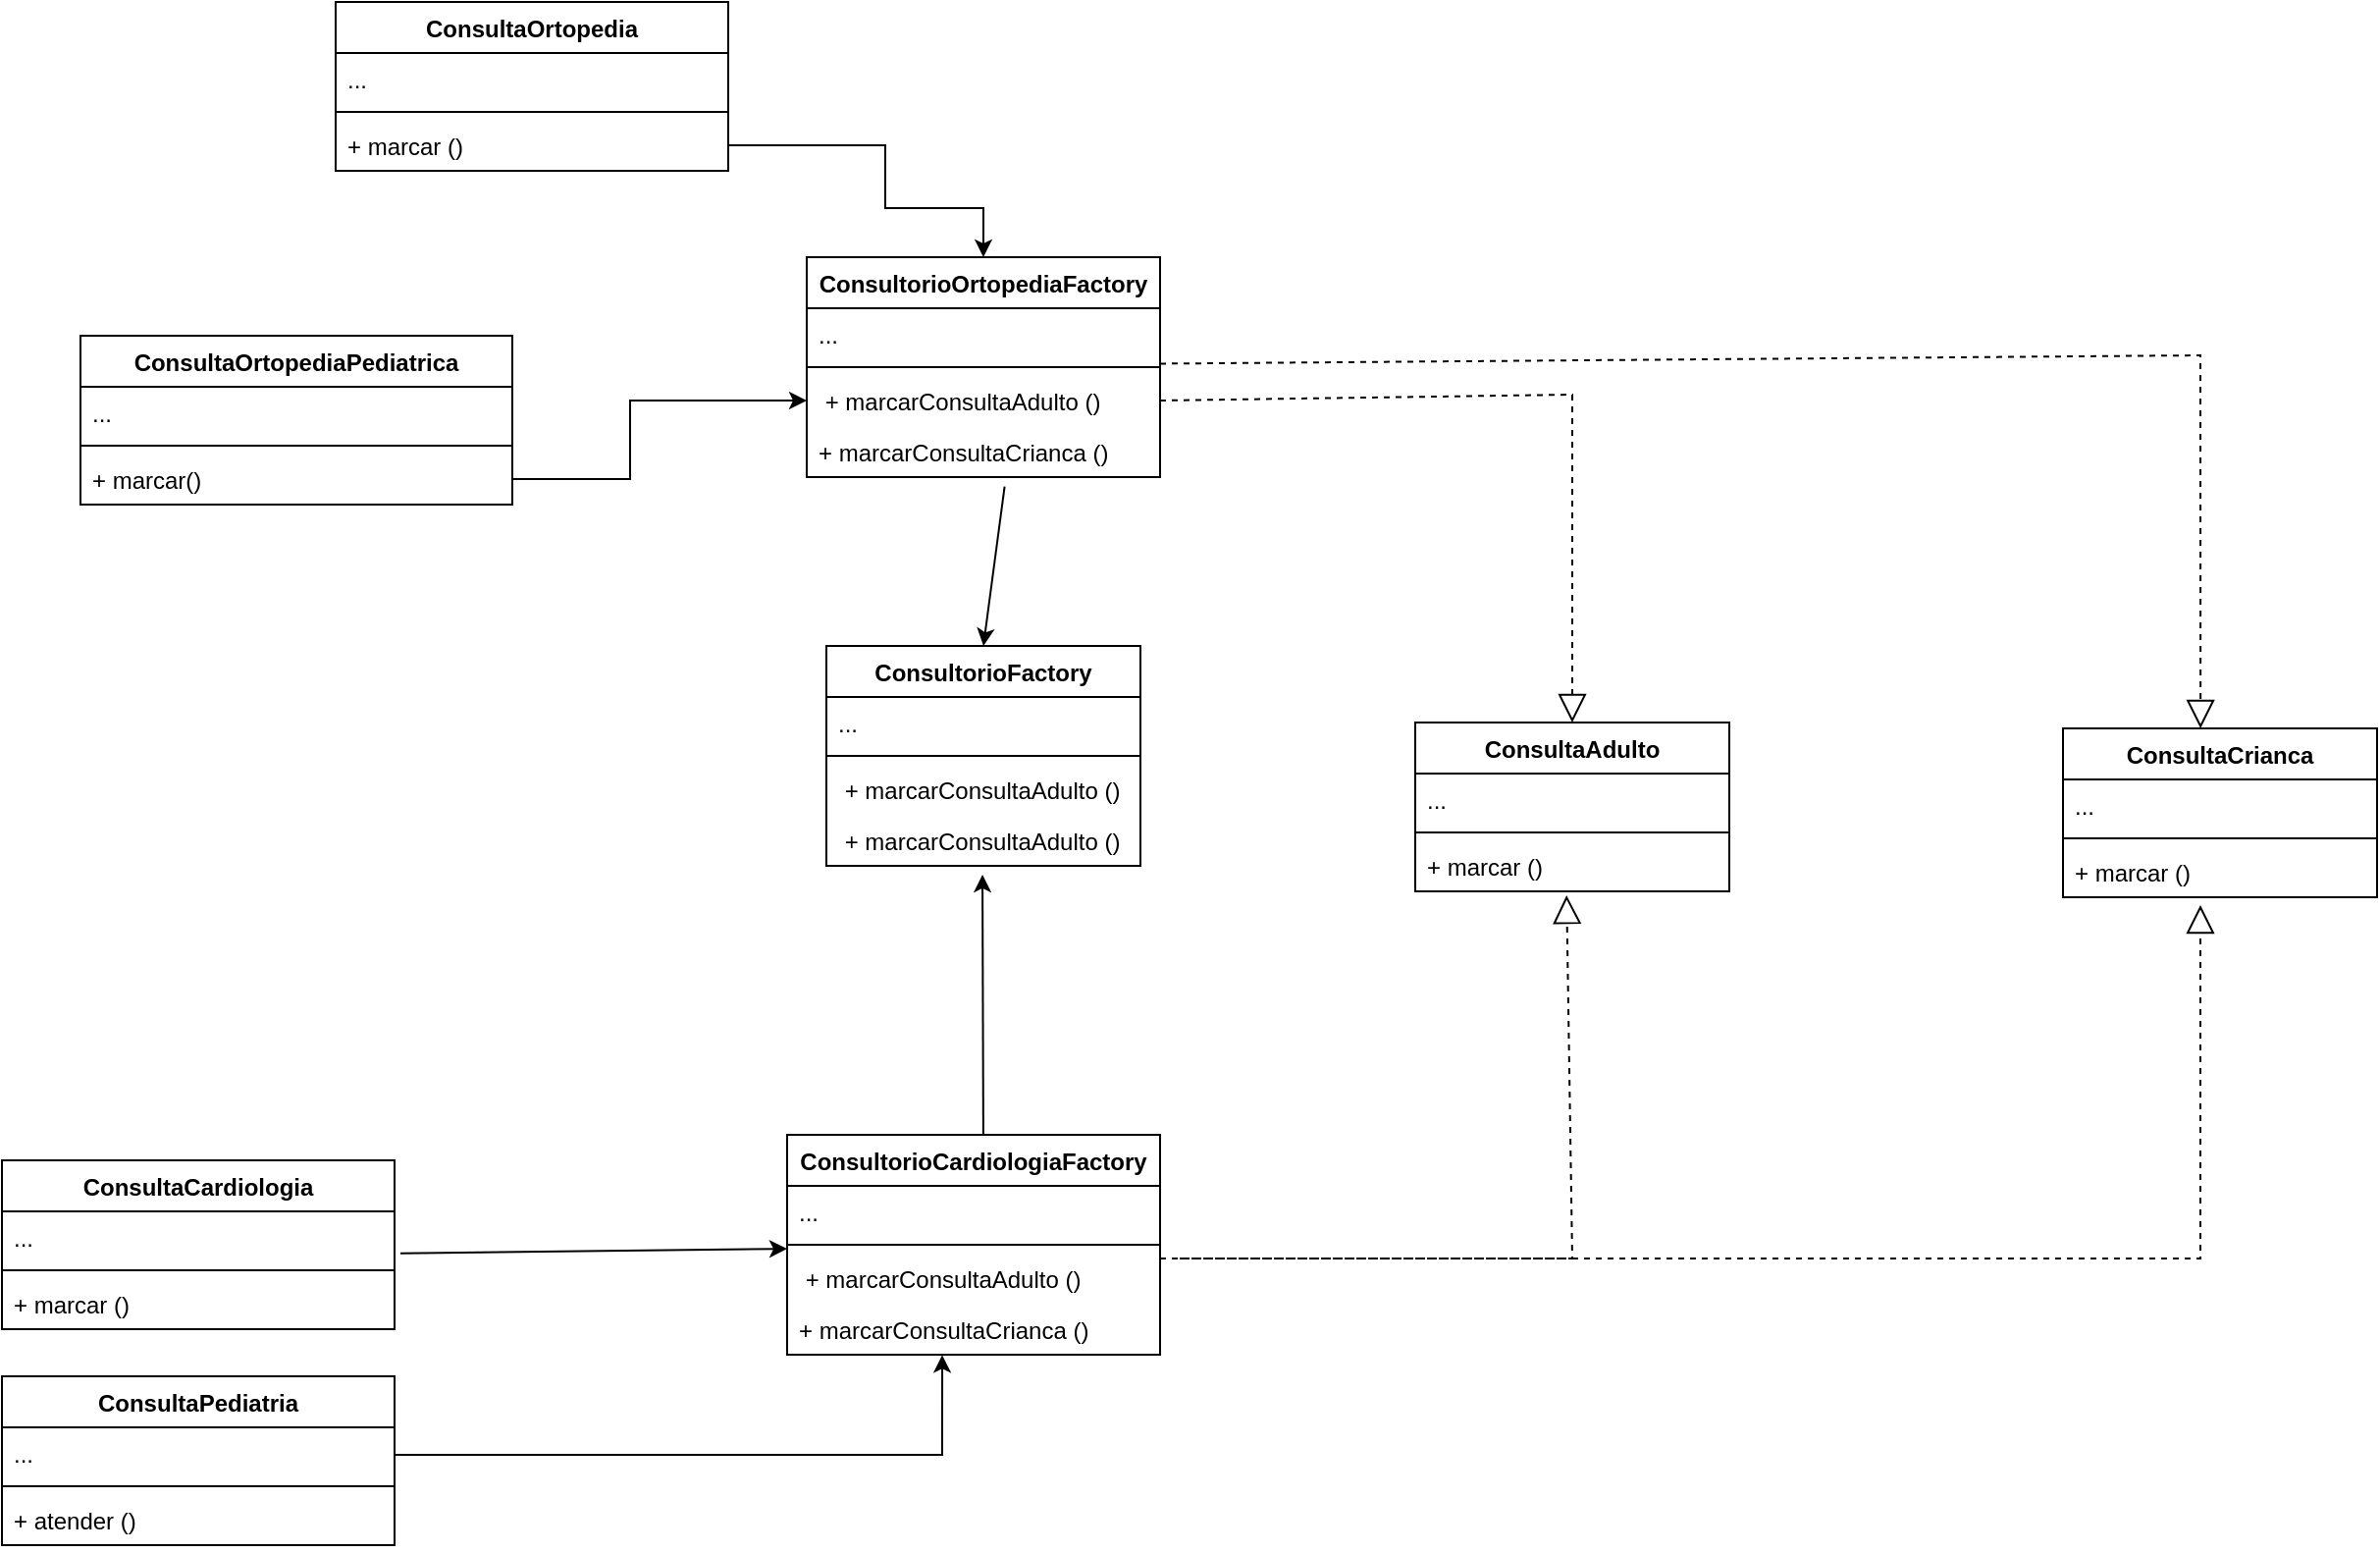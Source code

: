 <mxfile version="17.2.5" type="device"><diagram id="neRmSVkCWDpsTt_u2epY" name="Page-1"><mxGraphModel dx="1422" dy="705" grid="1" gridSize="10" guides="1" tooltips="1" connect="1" arrows="1" fold="1" page="1" pageScale="1" pageWidth="3300" pageHeight="4681" math="0" shadow="0"><root><mxCell id="0"/><mxCell id="1" parent="0"/><mxCell id="c0ntZ2Om7PLKNhBNde8K-62" value="" style="endArrow=classic;html=1;rounded=0;exitX=0.5;exitY=0;exitDx=0;exitDy=0;entryX=0.497;entryY=1.172;entryDx=0;entryDy=0;entryPerimeter=0;" parent="1" target="c0ntZ2Om7PLKNhBNde8K-107" edge="1"><mxGeometry width="50" height="50" relative="1" as="geometry"><mxPoint x="1500" y="800" as="sourcePoint"/><mxPoint x="1500" y="640" as="targetPoint"/><Array as="points"/></mxGeometry></mxCell><mxCell id="c0ntZ2Om7PLKNhBNde8K-63" value="" style="endArrow=classic;html=1;rounded=0;entryX=0.5;entryY=0;entryDx=0;entryDy=0;exitX=0.56;exitY=1.186;exitDx=0;exitDy=0;exitPerimeter=0;" parent="1" source="c0ntZ2Om7PLKNhBNde8K-112" target="c0ntZ2Om7PLKNhBNde8K-102" edge="1"><mxGeometry width="50" height="50" relative="1" as="geometry"><mxPoint x="1510" y="460" as="sourcePoint"/><mxPoint x="1500" y="550" as="targetPoint"/><Array as="points"/></mxGeometry></mxCell><mxCell id="c0ntZ2Om7PLKNhBNde8K-66" value="" style="edgeStyle=segmentEdgeStyle;endArrow=classic;html=1;rounded=0;entryX=0.416;entryY=1.007;entryDx=0;entryDy=0;entryPerimeter=0;exitX=1;exitY=0.5;exitDx=0;exitDy=0;" parent="1" target="c0ntZ2Om7PLKNhBNde8K-116" edge="1" source="c0ntZ2Om7PLKNhBNde8K-99"><mxGeometry width="50" height="50" relative="1" as="geometry"><mxPoint x="1250" y="930" as="sourcePoint"/><mxPoint x="1500.2" y="892.46" as="targetPoint"/><Array as="points"><mxPoint x="1200" y="950"/><mxPoint x="1479" y="950"/></Array></mxGeometry></mxCell><mxCell id="c0ntZ2Om7PLKNhBNde8K-67" value="" style="endArrow=classic;html=1;rounded=0;exitX=1.015;exitY=0.824;exitDx=0;exitDy=0;exitPerimeter=0;entryX=0;entryY=0.5;entryDx=0;entryDy=0;" parent="1" source="c0ntZ2Om7PLKNhBNde8K-95" edge="1"><mxGeometry width="50" height="50" relative="1" as="geometry"><mxPoint x="1209.37" y="847.77" as="sourcePoint"/><mxPoint x="1400" y="845" as="targetPoint"/></mxGeometry></mxCell><mxCell id="c0ntZ2Om7PLKNhBNde8K-73" style="edgeStyle=orthogonalEdgeStyle;rounded=0;orthogonalLoop=1;jettySize=auto;html=1;entryX=0;entryY=0.5;entryDx=0;entryDy=0;exitX=1;exitY=0.5;exitDx=0;exitDy=0;" parent="1" target="c0ntZ2Om7PLKNhBNde8K-111" edge="1" source="c0ntZ2Om7PLKNhBNde8K-89"><mxGeometry relative="1" as="geometry"><mxPoint x="1310" y="460" as="sourcePoint"/><mxPoint x="1400" y="415" as="targetPoint"/><Array as="points"><mxPoint x="1320" y="453"/><mxPoint x="1320" y="413"/></Array></mxGeometry></mxCell><mxCell id="c0ntZ2Om7PLKNhBNde8K-72" style="edgeStyle=orthogonalEdgeStyle;rounded=0;orthogonalLoop=1;jettySize=auto;html=1;exitX=1;exitY=0.5;exitDx=0;exitDy=0;" parent="1" edge="1" source="c0ntZ2Om7PLKNhBNde8K-93"><mxGeometry relative="1" as="geometry"><mxPoint x="1210" y="315.059" as="sourcePoint"/><mxPoint x="1500" y="340" as="targetPoint"/><Array as="points"><mxPoint x="1450" y="283"/><mxPoint x="1450" y="315"/><mxPoint x="1500" y="315"/></Array></mxGeometry></mxCell><mxCell id="c0ntZ2Om7PLKNhBNde8K-76" value="" style="endArrow=block;dashed=1;endFill=0;endSize=12;html=1;rounded=0;entryX=0.482;entryY=1.079;entryDx=0;entryDy=0;entryPerimeter=0;" parent="1" target="c0ntZ2Om7PLKNhBNde8K-121" edge="1"><mxGeometry width="160" relative="1" as="geometry"><mxPoint x="1600" y="850" as="sourcePoint"/><mxPoint x="1800" y="650" as="targetPoint"/><Array as="points"><mxPoint x="1800" y="850"/></Array></mxGeometry></mxCell><mxCell id="c0ntZ2Om7PLKNhBNde8K-78" value="" style="endArrow=block;dashed=1;endFill=0;endSize=12;html=1;rounded=0;" parent="1" edge="1"><mxGeometry width="160" relative="1" as="geometry"><mxPoint x="1590" y="850" as="sourcePoint"/><mxPoint x="2120" y="670" as="targetPoint"/><Array as="points"><mxPoint x="2120" y="850"/></Array></mxGeometry></mxCell><mxCell id="c0ntZ2Om7PLKNhBNde8K-79" value="" style="endArrow=block;dashed=1;endFill=0;endSize=12;html=1;rounded=0;exitX=1;exitY=0.5;exitDx=0;exitDy=0;entryX=0.5;entryY=0;entryDx=0;entryDy=0;" parent="1" source="c0ntZ2Om7PLKNhBNde8K-111" target="c0ntZ2Om7PLKNhBNde8K-118" edge="1"><mxGeometry width="160" relative="1" as="geometry"><mxPoint x="1603.4" y="394.24" as="sourcePoint"/><mxPoint x="1800" y="588.92" as="targetPoint"/><Array as="points"><mxPoint x="1800" y="410"/></Array></mxGeometry></mxCell><mxCell id="c0ntZ2Om7PLKNhBNde8K-80" value="" style="endArrow=block;dashed=1;endFill=0;endSize=12;html=1;rounded=0;exitX=1;exitY=1.086;exitDx=0;exitDy=0;exitPerimeter=0;entryX=0.438;entryY=0;entryDx=0;entryDy=0;entryPerimeter=0;" parent="1" source="c0ntZ2Om7PLKNhBNde8K-109" target="c0ntZ2Om7PLKNhBNde8K-122" edge="1"><mxGeometry width="160" relative="1" as="geometry"><mxPoint x="1601.2" y="394.24" as="sourcePoint"/><mxPoint x="2120" y="590.12" as="targetPoint"/><Array as="points"><mxPoint x="2120" y="390"/></Array></mxGeometry></mxCell><mxCell id="c0ntZ2Om7PLKNhBNde8K-86" value="ConsultaOrtopediaPediatrica" style="swimlane;fontStyle=1;align=center;verticalAlign=top;childLayout=stackLayout;horizontal=1;startSize=26;horizontalStack=0;resizeParent=1;resizeParentMax=0;resizeLast=0;collapsible=1;marginBottom=0;" parent="1" vertex="1"><mxGeometry x="1040" y="380" width="220" height="86" as="geometry"/></mxCell><mxCell id="c0ntZ2Om7PLKNhBNde8K-87" value="..." style="text;strokeColor=none;fillColor=none;align=left;verticalAlign=top;spacingLeft=4;spacingRight=4;overflow=hidden;rotatable=0;points=[[0,0.5],[1,0.5]];portConstraint=eastwest;" parent="c0ntZ2Om7PLKNhBNde8K-86" vertex="1"><mxGeometry y="26" width="220" height="26" as="geometry"/></mxCell><mxCell id="c0ntZ2Om7PLKNhBNde8K-88" value="" style="line;strokeWidth=1;fillColor=none;align=left;verticalAlign=middle;spacingTop=-1;spacingLeft=3;spacingRight=3;rotatable=0;labelPosition=right;points=[];portConstraint=eastwest;" parent="c0ntZ2Om7PLKNhBNde8K-86" vertex="1"><mxGeometry y="52" width="220" height="8" as="geometry"/></mxCell><mxCell id="c0ntZ2Om7PLKNhBNde8K-89" value="+ marcar()" style="text;strokeColor=none;fillColor=none;align=left;verticalAlign=top;spacingLeft=4;spacingRight=4;overflow=hidden;rotatable=0;points=[[0,0.5],[1,0.5]];portConstraint=eastwest;" parent="c0ntZ2Om7PLKNhBNde8K-86" vertex="1"><mxGeometry y="60" width="220" height="26" as="geometry"/></mxCell><mxCell id="c0ntZ2Om7PLKNhBNde8K-90" value="ConsultaOrtopedia" style="swimlane;fontStyle=1;align=center;verticalAlign=top;childLayout=stackLayout;horizontal=1;startSize=26;horizontalStack=0;resizeParent=1;resizeParentMax=0;resizeLast=0;collapsible=1;marginBottom=0;" parent="1" vertex="1"><mxGeometry x="1170" y="210" width="200" height="86" as="geometry"/></mxCell><mxCell id="c0ntZ2Om7PLKNhBNde8K-91" value="..." style="text;strokeColor=none;fillColor=none;align=left;verticalAlign=top;spacingLeft=4;spacingRight=4;overflow=hidden;rotatable=0;points=[[0,0.5],[1,0.5]];portConstraint=eastwest;" parent="c0ntZ2Om7PLKNhBNde8K-90" vertex="1"><mxGeometry y="26" width="200" height="26" as="geometry"/></mxCell><mxCell id="c0ntZ2Om7PLKNhBNde8K-92" value="" style="line;strokeWidth=1;fillColor=none;align=left;verticalAlign=middle;spacingTop=-1;spacingLeft=3;spacingRight=3;rotatable=0;labelPosition=right;points=[];portConstraint=eastwest;" parent="c0ntZ2Om7PLKNhBNde8K-90" vertex="1"><mxGeometry y="52" width="200" height="8" as="geometry"/></mxCell><mxCell id="c0ntZ2Om7PLKNhBNde8K-93" value="+ marcar ()" style="text;strokeColor=none;fillColor=none;align=left;verticalAlign=top;spacingLeft=4;spacingRight=4;overflow=hidden;rotatable=0;points=[[0,0.5],[1,0.5]];portConstraint=eastwest;" parent="c0ntZ2Om7PLKNhBNde8K-90" vertex="1"><mxGeometry y="60" width="200" height="26" as="geometry"/></mxCell><mxCell id="c0ntZ2Om7PLKNhBNde8K-94" value="ConsultaCardiologia" style="swimlane;fontStyle=1;align=center;verticalAlign=top;childLayout=stackLayout;horizontal=1;startSize=26;horizontalStack=0;resizeParent=1;resizeParentMax=0;resizeLast=0;collapsible=1;marginBottom=0;" parent="1" vertex="1"><mxGeometry x="1000" y="800" width="200" height="86" as="geometry"/></mxCell><mxCell id="c0ntZ2Om7PLKNhBNde8K-95" value="..." style="text;strokeColor=none;fillColor=none;align=left;verticalAlign=top;spacingLeft=4;spacingRight=4;overflow=hidden;rotatable=0;points=[[0,0.5],[1,0.5]];portConstraint=eastwest;" parent="c0ntZ2Om7PLKNhBNde8K-94" vertex="1"><mxGeometry y="26" width="200" height="26" as="geometry"/></mxCell><mxCell id="c0ntZ2Om7PLKNhBNde8K-96" value="" style="line;strokeWidth=1;fillColor=none;align=left;verticalAlign=middle;spacingTop=-1;spacingLeft=3;spacingRight=3;rotatable=0;labelPosition=right;points=[];portConstraint=eastwest;" parent="c0ntZ2Om7PLKNhBNde8K-94" vertex="1"><mxGeometry y="52" width="200" height="8" as="geometry"/></mxCell><mxCell id="c0ntZ2Om7PLKNhBNde8K-97" value="+ marcar ()" style="text;strokeColor=none;fillColor=none;align=left;verticalAlign=top;spacingLeft=4;spacingRight=4;overflow=hidden;rotatable=0;points=[[0,0.5],[1,0.5]];portConstraint=eastwest;" parent="c0ntZ2Om7PLKNhBNde8K-94" vertex="1"><mxGeometry y="60" width="200" height="26" as="geometry"/></mxCell><mxCell id="c0ntZ2Om7PLKNhBNde8K-98" value="ConsultaPediatria" style="swimlane;fontStyle=1;align=center;verticalAlign=top;childLayout=stackLayout;horizontal=1;startSize=26;horizontalStack=0;resizeParent=1;resizeParentMax=0;resizeLast=0;collapsible=1;marginBottom=0;" parent="1" vertex="1"><mxGeometry x="1000" y="910" width="200" height="86" as="geometry"/></mxCell><mxCell id="c0ntZ2Om7PLKNhBNde8K-99" value="..." style="text;strokeColor=none;fillColor=none;align=left;verticalAlign=top;spacingLeft=4;spacingRight=4;overflow=hidden;rotatable=0;points=[[0,0.5],[1,0.5]];portConstraint=eastwest;" parent="c0ntZ2Om7PLKNhBNde8K-98" vertex="1"><mxGeometry y="26" width="200" height="26" as="geometry"/></mxCell><mxCell id="c0ntZ2Om7PLKNhBNde8K-100" value="" style="line;strokeWidth=1;fillColor=none;align=left;verticalAlign=middle;spacingTop=-1;spacingLeft=3;spacingRight=3;rotatable=0;labelPosition=right;points=[];portConstraint=eastwest;" parent="c0ntZ2Om7PLKNhBNde8K-98" vertex="1"><mxGeometry y="52" width="200" height="8" as="geometry"/></mxCell><mxCell id="c0ntZ2Om7PLKNhBNde8K-101" value="+ atender ()" style="text;strokeColor=none;fillColor=none;align=left;verticalAlign=top;spacingLeft=4;spacingRight=4;overflow=hidden;rotatable=0;points=[[0,0.5],[1,0.5]];portConstraint=eastwest;" parent="c0ntZ2Om7PLKNhBNde8K-98" vertex="1"><mxGeometry y="60" width="200" height="26" as="geometry"/></mxCell><mxCell id="c0ntZ2Om7PLKNhBNde8K-102" value="ConsultorioFactory" style="swimlane;fontStyle=1;align=center;verticalAlign=top;childLayout=stackLayout;horizontal=1;startSize=26;horizontalStack=0;resizeParent=1;resizeParentMax=0;resizeLast=0;collapsible=1;marginBottom=0;" parent="1" vertex="1"><mxGeometry x="1420" y="538" width="160" height="112" as="geometry"/></mxCell><mxCell id="c0ntZ2Om7PLKNhBNde8K-103" value="..." style="text;strokeColor=none;fillColor=none;align=left;verticalAlign=top;spacingLeft=4;spacingRight=4;overflow=hidden;rotatable=0;points=[[0,0.5],[1,0.5]];portConstraint=eastwest;" parent="c0ntZ2Om7PLKNhBNde8K-102" vertex="1"><mxGeometry y="26" width="160" height="26" as="geometry"/></mxCell><mxCell id="c0ntZ2Om7PLKNhBNde8K-104" value="" style="line;strokeWidth=1;fillColor=none;align=left;verticalAlign=middle;spacingTop=-1;spacingLeft=3;spacingRight=3;rotatable=0;labelPosition=right;points=[];portConstraint=eastwest;" parent="c0ntZ2Om7PLKNhBNde8K-102" vertex="1"><mxGeometry y="52" width="160" height="8" as="geometry"/></mxCell><mxCell id="c0ntZ2Om7PLKNhBNde8K-105" value=" + marcarConsultaAdulto ()" style="text;strokeColor=none;fillColor=none;align=left;verticalAlign=top;spacingLeft=4;spacingRight=4;overflow=hidden;rotatable=0;points=[[0,0.5],[1,0.5]];portConstraint=eastwest;" parent="c0ntZ2Om7PLKNhBNde8K-102" vertex="1"><mxGeometry y="60" width="160" height="26" as="geometry"/></mxCell><mxCell id="c0ntZ2Om7PLKNhBNde8K-107" value=" + marcarConsultaAdulto ()" style="text;strokeColor=none;fillColor=none;align=left;verticalAlign=top;spacingLeft=4;spacingRight=4;overflow=hidden;rotatable=0;points=[[0,0.5],[1,0.5]];portConstraint=eastwest;" parent="c0ntZ2Om7PLKNhBNde8K-102" vertex="1"><mxGeometry y="86" width="160" height="26" as="geometry"/></mxCell><mxCell id="c0ntZ2Om7PLKNhBNde8K-108" value="ConsultorioOrtopediaFactory" style="swimlane;fontStyle=1;align=center;verticalAlign=top;childLayout=stackLayout;horizontal=1;startSize=26;horizontalStack=0;resizeParent=1;resizeParentMax=0;resizeLast=0;collapsible=1;marginBottom=0;" parent="1" vertex="1"><mxGeometry x="1410" y="340" width="180" height="112" as="geometry"/></mxCell><mxCell id="c0ntZ2Om7PLKNhBNde8K-109" value="..." style="text;strokeColor=none;fillColor=none;align=left;verticalAlign=top;spacingLeft=4;spacingRight=4;overflow=hidden;rotatable=0;points=[[0,0.5],[1,0.5]];portConstraint=eastwest;" parent="c0ntZ2Om7PLKNhBNde8K-108" vertex="1"><mxGeometry y="26" width="180" height="26" as="geometry"/></mxCell><mxCell id="c0ntZ2Om7PLKNhBNde8K-110" value="" style="line;strokeWidth=1;fillColor=none;align=left;verticalAlign=middle;spacingTop=-1;spacingLeft=3;spacingRight=3;rotatable=0;labelPosition=right;points=[];portConstraint=eastwest;" parent="c0ntZ2Om7PLKNhBNde8K-108" vertex="1"><mxGeometry y="52" width="180" height="8" as="geometry"/></mxCell><mxCell id="c0ntZ2Om7PLKNhBNde8K-111" value=" + marcarConsultaAdulto ()" style="text;strokeColor=none;fillColor=none;align=left;verticalAlign=top;spacingLeft=4;spacingRight=4;overflow=hidden;rotatable=0;points=[[0,0.5],[1,0.5]];portConstraint=eastwest;" parent="c0ntZ2Om7PLKNhBNde8K-108" vertex="1"><mxGeometry y="60" width="180" height="26" as="geometry"/></mxCell><mxCell id="c0ntZ2Om7PLKNhBNde8K-112" value="+ marcarConsultaCrianca ()" style="text;strokeColor=none;fillColor=none;align=left;verticalAlign=top;spacingLeft=4;spacingRight=4;overflow=hidden;rotatable=0;points=[[0,0.5],[1,0.5]];portConstraint=eastwest;" parent="c0ntZ2Om7PLKNhBNde8K-108" vertex="1"><mxGeometry y="86" width="180" height="26" as="geometry"/></mxCell><mxCell id="c0ntZ2Om7PLKNhBNde8K-113" value="ConsultorioCardiologiaFactory" style="swimlane;fontStyle=1;align=center;verticalAlign=top;childLayout=stackLayout;horizontal=1;startSize=26;horizontalStack=0;resizeParent=1;resizeParentMax=0;resizeLast=0;collapsible=1;marginBottom=0;" parent="1" vertex="1"><mxGeometry x="1400" y="787" width="190" height="112" as="geometry"/></mxCell><mxCell id="c0ntZ2Om7PLKNhBNde8K-114" value="..." style="text;strokeColor=none;fillColor=none;align=left;verticalAlign=top;spacingLeft=4;spacingRight=4;overflow=hidden;rotatable=0;points=[[0,0.5],[1,0.5]];portConstraint=eastwest;" parent="c0ntZ2Om7PLKNhBNde8K-113" vertex="1"><mxGeometry y="26" width="190" height="26" as="geometry"/></mxCell><mxCell id="c0ntZ2Om7PLKNhBNde8K-115" value="" style="line;strokeWidth=1;fillColor=none;align=left;verticalAlign=middle;spacingTop=-1;spacingLeft=3;spacingRight=3;rotatable=0;labelPosition=right;points=[];portConstraint=eastwest;" parent="c0ntZ2Om7PLKNhBNde8K-113" vertex="1"><mxGeometry y="52" width="190" height="8" as="geometry"/></mxCell><mxCell id="c0ntZ2Om7PLKNhBNde8K-117" value=" + marcarConsultaAdulto ()" style="text;strokeColor=none;fillColor=none;align=left;verticalAlign=top;spacingLeft=4;spacingRight=4;overflow=hidden;rotatable=0;points=[[0,0.5],[1,0.5]];portConstraint=eastwest;" parent="c0ntZ2Om7PLKNhBNde8K-113" vertex="1"><mxGeometry y="60" width="190" height="26" as="geometry"/></mxCell><mxCell id="c0ntZ2Om7PLKNhBNde8K-116" value="+ marcarConsultaCrianca ()" style="text;strokeColor=none;fillColor=none;align=left;verticalAlign=top;spacingLeft=4;spacingRight=4;overflow=hidden;rotatable=0;points=[[0,0.5],[1,0.5]];portConstraint=eastwest;" parent="c0ntZ2Om7PLKNhBNde8K-113" vertex="1"><mxGeometry y="86" width="190" height="26" as="geometry"/></mxCell><mxCell id="c0ntZ2Om7PLKNhBNde8K-118" value="ConsultaAdulto" style="swimlane;fontStyle=1;align=center;verticalAlign=top;childLayout=stackLayout;horizontal=1;startSize=26;horizontalStack=0;resizeParent=1;resizeParentMax=0;resizeLast=0;collapsible=1;marginBottom=0;" parent="1" vertex="1"><mxGeometry x="1720" y="577" width="160" height="86" as="geometry"/></mxCell><mxCell id="c0ntZ2Om7PLKNhBNde8K-119" value="..." style="text;strokeColor=none;fillColor=none;align=left;verticalAlign=top;spacingLeft=4;spacingRight=4;overflow=hidden;rotatable=0;points=[[0,0.5],[1,0.5]];portConstraint=eastwest;" parent="c0ntZ2Om7PLKNhBNde8K-118" vertex="1"><mxGeometry y="26" width="160" height="26" as="geometry"/></mxCell><mxCell id="c0ntZ2Om7PLKNhBNde8K-120" value="" style="line;strokeWidth=1;fillColor=none;align=left;verticalAlign=middle;spacingTop=-1;spacingLeft=3;spacingRight=3;rotatable=0;labelPosition=right;points=[];portConstraint=eastwest;" parent="c0ntZ2Om7PLKNhBNde8K-118" vertex="1"><mxGeometry y="52" width="160" height="8" as="geometry"/></mxCell><mxCell id="c0ntZ2Om7PLKNhBNde8K-121" value="+ marcar ()" style="text;strokeColor=none;fillColor=none;align=left;verticalAlign=top;spacingLeft=4;spacingRight=4;overflow=hidden;rotatable=0;points=[[0,0.5],[1,0.5]];portConstraint=eastwest;" parent="c0ntZ2Om7PLKNhBNde8K-118" vertex="1"><mxGeometry y="60" width="160" height="26" as="geometry"/></mxCell><mxCell id="c0ntZ2Om7PLKNhBNde8K-122" value="ConsultaCrianca" style="swimlane;fontStyle=1;align=center;verticalAlign=top;childLayout=stackLayout;horizontal=1;startSize=26;horizontalStack=0;resizeParent=1;resizeParentMax=0;resizeLast=0;collapsible=1;marginBottom=0;" parent="1" vertex="1"><mxGeometry x="2050" y="580" width="160" height="86" as="geometry"/></mxCell><mxCell id="c0ntZ2Om7PLKNhBNde8K-123" value="..." style="text;strokeColor=none;fillColor=none;align=left;verticalAlign=top;spacingLeft=4;spacingRight=4;overflow=hidden;rotatable=0;points=[[0,0.5],[1,0.5]];portConstraint=eastwest;" parent="c0ntZ2Om7PLKNhBNde8K-122" vertex="1"><mxGeometry y="26" width="160" height="26" as="geometry"/></mxCell><mxCell id="c0ntZ2Om7PLKNhBNde8K-124" value="" style="line;strokeWidth=1;fillColor=none;align=left;verticalAlign=middle;spacingTop=-1;spacingLeft=3;spacingRight=3;rotatable=0;labelPosition=right;points=[];portConstraint=eastwest;" parent="c0ntZ2Om7PLKNhBNde8K-122" vertex="1"><mxGeometry y="52" width="160" height="8" as="geometry"/></mxCell><mxCell id="c0ntZ2Om7PLKNhBNde8K-125" value="+ marcar ()" style="text;strokeColor=none;fillColor=none;align=left;verticalAlign=top;spacingLeft=4;spacingRight=4;overflow=hidden;rotatable=0;points=[[0,0.5],[1,0.5]];portConstraint=eastwest;" parent="c0ntZ2Om7PLKNhBNde8K-122" vertex="1"><mxGeometry y="60" width="160" height="26" as="geometry"/></mxCell></root></mxGraphModel></diagram></mxfile>